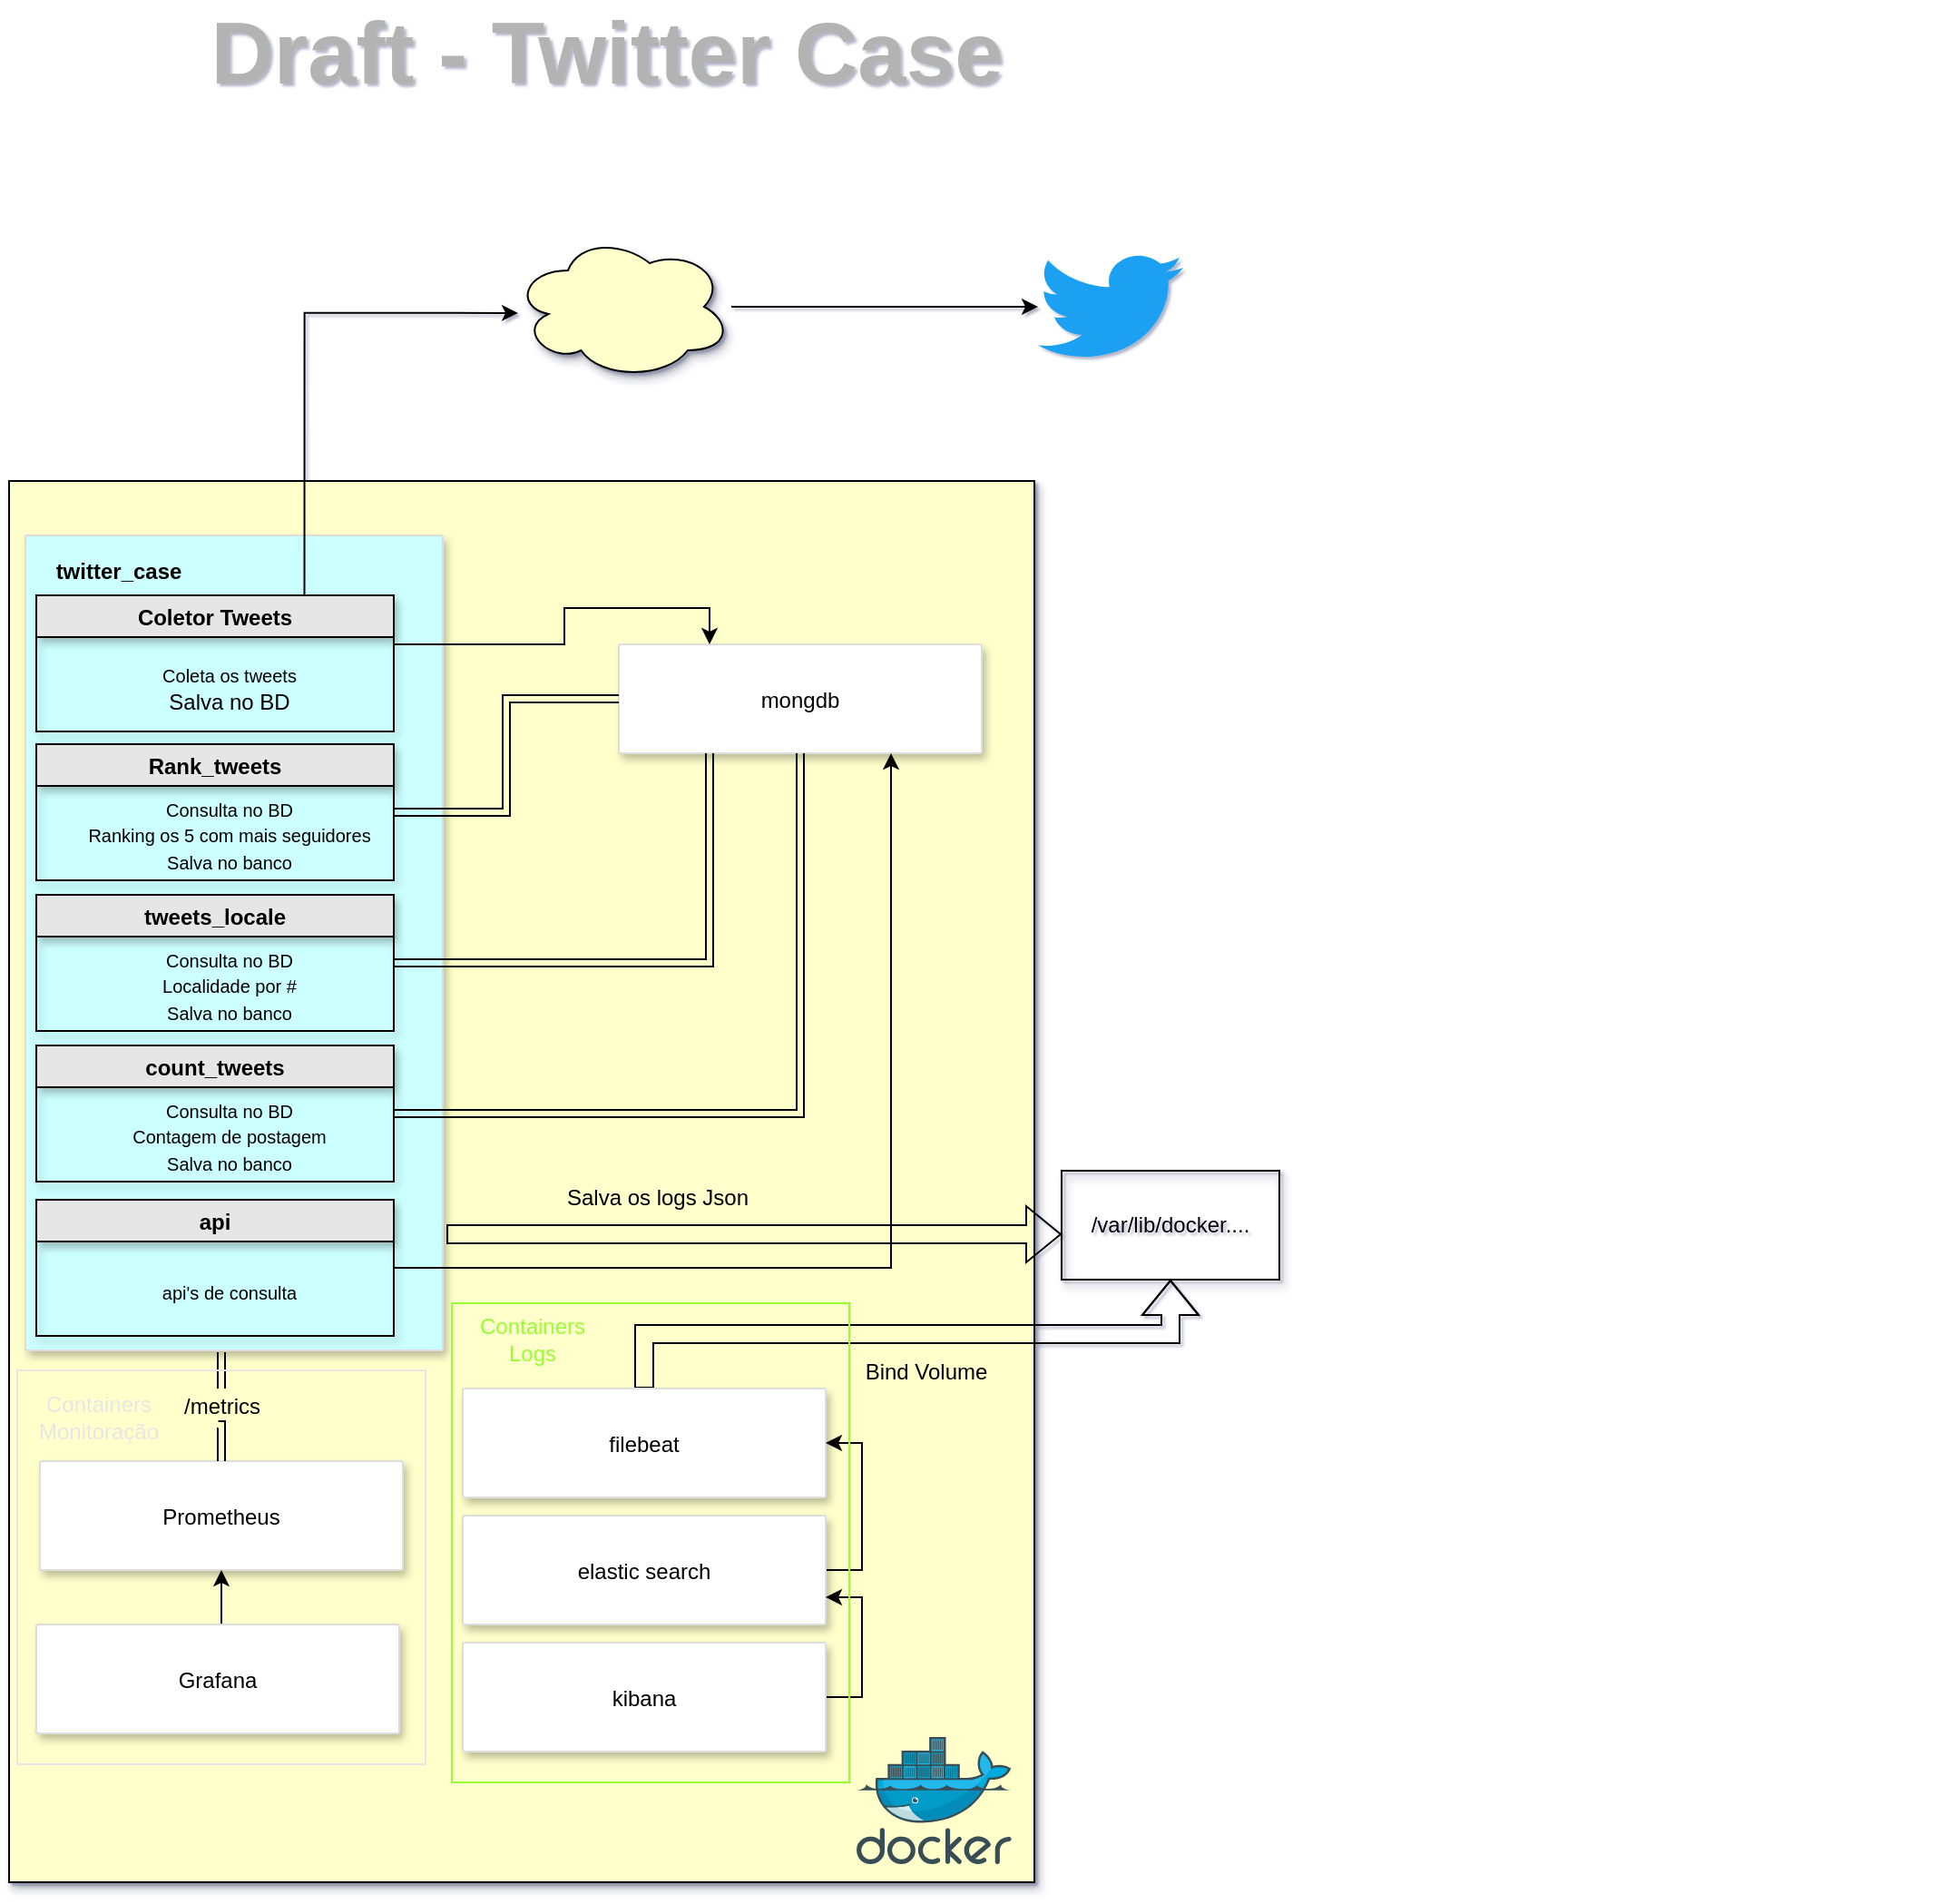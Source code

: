 <mxfile version="13.9.9" type="device"><diagram id="gUNTT9_xt9wTfmK2DoJI" name="Página-1"><mxGraphModel dx="1264" dy="592" grid="0" gridSize="10" guides="1" tooltips="1" connect="1" arrows="1" fold="1" page="1" pageScale="1" pageWidth="827" pageHeight="1169" math="0" shadow="1"><root><mxCell id="0"/><mxCell id="1" parent="0"/><mxCell id="tag8tmoiDIOctGGYg61r-78" value="" style="whiteSpace=wrap;html=1;shadow=1;fillColor=#FFFFCC;" parent="1" vertex="1"><mxGeometry x="92" y="279" width="565" height="772" as="geometry"/></mxCell><mxCell id="tag8tmoiDIOctGGYg61r-50" value="" style="strokeColor=#dddddd;shadow=1;strokeWidth=1;rounded=1;absoluteArcSize=1;arcSize=2;fillColor=#CCFFFF;" parent="1" vertex="1"><mxGeometry x="101" y="309" width="230" height="449" as="geometry"/></mxCell><mxCell id="tag8tmoiDIOctGGYg61r-3" value="" style="aspect=fixed;html=1;points=[];align=center;image;fontSize=12;image=img/lib/mscae/Docker.svg;" parent="1" vertex="1"><mxGeometry x="559" y="971" width="85.37" height="70" as="geometry"/></mxCell><mxCell id="tag8tmoiDIOctGGYg61r-14" value="mongdb" style="strokeColor=#dddddd;shadow=1;strokeWidth=1;rounded=1;absoluteArcSize=1;arcSize=2;fillColor=#FFFFFF;" parent="1" vertex="1"><mxGeometry x="428" y="369" width="200" height="60" as="geometry"/></mxCell><mxCell id="tag8tmoiDIOctGGYg61r-19" value="" style="dashed=0;outlineConnect=0;html=1;align=center;labelPosition=center;verticalLabelPosition=bottom;verticalAlign=top;shape=mxgraph.weblogos.twitter;fillColor=#1DA1F2;strokeColor=none" parent="1" vertex="1"><mxGeometry x="659" y="153" width="80" height="60" as="geometry"/></mxCell><mxCell id="tag8tmoiDIOctGGYg61r-30" style="edgeStyle=orthogonalEdgeStyle;rounded=0;orthogonalLoop=1;jettySize=auto;html=1;" parent="1" source="tag8tmoiDIOctGGYg61r-79" target="tag8tmoiDIOctGGYg61r-19" edge="1"><mxGeometry relative="1" as="geometry"><mxPoint x="522" y="199" as="targetPoint"/><Array as="points"/></mxGeometry></mxCell><mxCell id="tag8tmoiDIOctGGYg61r-75" style="edgeStyle=orthogonalEdgeStyle;rounded=0;orthogonalLoop=1;jettySize=auto;html=1;exitX=0.5;exitY=0;exitDx=0;exitDy=0;entryX=0.5;entryY=1;entryDx=0;entryDy=0;shape=flexArrow;" parent="1" source="tag8tmoiDIOctGGYg61r-36" target="tag8tmoiDIOctGGYg61r-76" edge="1"><mxGeometry relative="1" as="geometry"><mxPoint x="462" y="719" as="targetPoint"/></mxGeometry></mxCell><mxCell id="tag8tmoiDIOctGGYg61r-36" value="filebeat" style="strokeColor=#dddddd;shadow=1;strokeWidth=1;rounded=1;absoluteArcSize=1;arcSize=2;fillColor=#FFFFFF;" parent="1" vertex="1"><mxGeometry x="342" y="779" width="200" height="60" as="geometry"/></mxCell><mxCell id="tag8tmoiDIOctGGYg61r-77" style="edgeStyle=none;rounded=0;orthogonalLoop=1;jettySize=auto;html=1;entryX=0;entryY=0.75;entryDx=0;entryDy=0;shape=flexArrow;" parent="1" edge="1"><mxGeometry relative="1" as="geometry"><mxPoint x="333" y="694" as="sourcePoint"/><mxPoint x="672" y="694" as="targetPoint"/></mxGeometry></mxCell><mxCell id="tag8tmoiDIOctGGYg61r-59" value="&lt;b&gt;twitter_case&lt;/b&gt;" style="text;html=1;align=center;verticalAlign=middle;resizable=0;points=[];autosize=1;" parent="1" vertex="1"><mxGeometry x="107" y="319" width="90" height="20" as="geometry"/></mxCell><mxCell id="tag8tmoiDIOctGGYg61r-65" value="" style="edgeStyle=orthogonalEdgeStyle;rounded=0;orthogonalLoop=1;jettySize=auto;html=1;entryX=0.471;entryY=1;entryDx=0;entryDy=0;entryPerimeter=0;shape=link;" parent="1" source="tag8tmoiDIOctGGYg61r-71" edge="1"><mxGeometry relative="1" as="geometry"><mxPoint x="209.33" y="759" as="targetPoint"/></mxGeometry></mxCell><mxCell id="tag8tmoiDIOctGGYg61r-63" value="Prometheus" style="strokeColor=#dddddd;shadow=1;strokeWidth=1;rounded=1;absoluteArcSize=1;arcSize=2;fillColor=#FFFFFF;" parent="1" vertex="1"><mxGeometry x="109" y="819" width="200" height="60" as="geometry"/></mxCell><mxCell id="tag8tmoiDIOctGGYg61r-70" style="edgeStyle=orthogonalEdgeStyle;rounded=0;orthogonalLoop=1;jettySize=auto;html=1;exitX=0.5;exitY=0;exitDx=0;exitDy=0;entryX=0.5;entryY=1;entryDx=0;entryDy=0;" parent="1" source="tag8tmoiDIOctGGYg61r-64" target="tag8tmoiDIOctGGYg61r-63" edge="1"><mxGeometry relative="1" as="geometry"/></mxCell><mxCell id="tag8tmoiDIOctGGYg61r-64" value="Grafana" style="strokeColor=#dddddd;shadow=1;strokeWidth=1;rounded=1;absoluteArcSize=1;arcSize=2;fillColor=#FFFFFF;" parent="1" vertex="1"><mxGeometry x="107" y="909" width="200" height="60" as="geometry"/></mxCell><mxCell id="tag8tmoiDIOctGGYg61r-110" style="edgeStyle=orthogonalEdgeStyle;rounded=0;orthogonalLoop=1;jettySize=auto;html=1;exitX=1;exitY=0.5;exitDx=0;exitDy=0;entryX=1;entryY=0.5;entryDx=0;entryDy=0;" parent="1" source="tag8tmoiDIOctGGYg61r-68" target="tag8tmoiDIOctGGYg61r-36" edge="1"><mxGeometry relative="1" as="geometry"/></mxCell><mxCell id="tag8tmoiDIOctGGYg61r-68" value="elastic search" style="strokeColor=#dddddd;shadow=1;strokeWidth=1;rounded=1;absoluteArcSize=1;arcSize=2;fillColor=#FFFFFF;" parent="1" vertex="1"><mxGeometry x="342" y="849" width="200" height="60" as="geometry"/></mxCell><mxCell id="tag8tmoiDIOctGGYg61r-111" style="edgeStyle=orthogonalEdgeStyle;rounded=0;orthogonalLoop=1;jettySize=auto;html=1;exitX=1;exitY=0.5;exitDx=0;exitDy=0;entryX=1;entryY=0.75;entryDx=0;entryDy=0;" parent="1" source="tag8tmoiDIOctGGYg61r-69" target="tag8tmoiDIOctGGYg61r-68" edge="1"><mxGeometry relative="1" as="geometry"/></mxCell><mxCell id="tag8tmoiDIOctGGYg61r-69" value="kibana" style="strokeColor=#dddddd;shadow=1;strokeWidth=1;rounded=1;absoluteArcSize=1;arcSize=2;fillColor=#FFFFFF;" parent="1" vertex="1"><mxGeometry x="342" y="919" width="200" height="60" as="geometry"/></mxCell><mxCell id="tag8tmoiDIOctGGYg61r-71" value="/metrics" style="text;html=1;align=center;verticalAlign=middle;resizable=0;points=[];autosize=1;" parent="1" vertex="1"><mxGeometry x="179" y="779" width="60" height="20" as="geometry"/></mxCell><mxCell id="tag8tmoiDIOctGGYg61r-72" value="" style="edgeStyle=orthogonalEdgeStyle;rounded=0;orthogonalLoop=1;jettySize=auto;html=1;entryX=0.471;entryY=1;entryDx=0;entryDy=0;entryPerimeter=0;shape=link;" parent="1" source="tag8tmoiDIOctGGYg61r-63" target="tag8tmoiDIOctGGYg61r-71" edge="1"><mxGeometry relative="1" as="geometry"><mxPoint x="209" y="819" as="sourcePoint"/><mxPoint x="209.33" y="759" as="targetPoint"/></mxGeometry></mxCell><mxCell id="tag8tmoiDIOctGGYg61r-76" value="/var/lib/docker...." style="whiteSpace=wrap;html=1;shadow=1;fillColor=none;" parent="1" vertex="1"><mxGeometry x="672" y="659" width="120" height="60" as="geometry"/></mxCell><mxCell id="tag8tmoiDIOctGGYg61r-79" value="" style="ellipse;shape=cloud;whiteSpace=wrap;html=1;shadow=1;fillColor=#FFFFCC;" parent="1" vertex="1"><mxGeometry x="370" y="143" width="120" height="80" as="geometry"/></mxCell><mxCell id="tag8tmoiDIOctGGYg61r-83" value="&lt;div&gt;&lt;br&gt;&lt;/div&gt;&lt;div&gt;&lt;br&gt;&lt;/div&gt;" style="text;html=1;align=center;verticalAlign=middle;resizable=0;points=[];autosize=1;" parent="1" vertex="1"><mxGeometry x="1141" y="234" width="10" height="31" as="geometry"/></mxCell><mxCell id="tag8tmoiDIOctGGYg61r-108" style="edgeStyle=orthogonalEdgeStyle;shape=link;rounded=0;orthogonalLoop=1;jettySize=auto;html=1;exitX=1;exitY=0.5;exitDx=0;exitDy=0;entryX=0.5;entryY=1;entryDx=0;entryDy=0;" parent="1" source="tag8tmoiDIOctGGYg61r-95" target="tag8tmoiDIOctGGYg61r-14" edge="1"><mxGeometry relative="1" as="geometry"/></mxCell><mxCell id="tag8tmoiDIOctGGYg61r-95" value="count_tweets" style="swimlane;shadow=1;fillColor=#E6E6E6;startSize=23;" parent="1" vertex="1"><mxGeometry x="107" y="590" width="197" height="75" as="geometry"><mxRectangle x="769" y="483" width="83" height="23" as="alternateBounds"/></mxGeometry></mxCell><mxCell id="tag8tmoiDIOctGGYg61r-93" value="&lt;font style=&quot;font-size: 10px&quot;&gt;Consulta no BD&lt;br&gt;Contagem de postagem&lt;br&gt;Salva no banco&lt;/font&gt;" style="text;html=1;align=center;verticalAlign=middle;resizable=0;points=[];autosize=1;" parent="tag8tmoiDIOctGGYg61r-95" vertex="1"><mxGeometry x="48" y="25" width="116" height="50" as="geometry"/></mxCell><mxCell id="tag8tmoiDIOctGGYg61r-109" style="edgeStyle=orthogonalEdgeStyle;rounded=0;orthogonalLoop=1;jettySize=auto;html=1;exitX=1;exitY=0.5;exitDx=0;exitDy=0;entryX=0.75;entryY=1;entryDx=0;entryDy=0;" parent="1" source="tag8tmoiDIOctGGYg61r-96" target="tag8tmoiDIOctGGYg61r-14" edge="1"><mxGeometry relative="1" as="geometry"/></mxCell><mxCell id="tag8tmoiDIOctGGYg61r-96" value="api" style="swimlane;shadow=1;fillColor=#E6E6E6;startSize=23;" parent="1" vertex="1"><mxGeometry x="107" y="675" width="197" height="75" as="geometry"><mxRectangle x="769" y="483" width="83" height="23" as="alternateBounds"/></mxGeometry></mxCell><mxCell id="tag8tmoiDIOctGGYg61r-97" value="&lt;span style=&quot;font-size: 10px&quot;&gt;api's de consulta&lt;/span&gt;" style="text;html=1;align=center;verticalAlign=middle;resizable=0;points=[];autosize=1;" parent="tag8tmoiDIOctGGYg61r-96" vertex="1"><mxGeometry x="64" y="41" width="84" height="19" as="geometry"/></mxCell><mxCell id="tag8tmoiDIOctGGYg61r-107" style="edgeStyle=orthogonalEdgeStyle;shape=link;rounded=0;orthogonalLoop=1;jettySize=auto;html=1;exitX=1;exitY=0.5;exitDx=0;exitDy=0;entryX=0.25;entryY=1;entryDx=0;entryDy=0;" parent="1" source="tag8tmoiDIOctGGYg61r-98" target="tag8tmoiDIOctGGYg61r-14" edge="1"><mxGeometry relative="1" as="geometry"/></mxCell><mxCell id="tag8tmoiDIOctGGYg61r-98" value="tweets_locale" style="swimlane;shadow=1;fillColor=#E6E6E6;startSize=23;" parent="1" vertex="1"><mxGeometry x="107" y="507" width="197" height="75" as="geometry"><mxRectangle x="769" y="483" width="83" height="23" as="alternateBounds"/></mxGeometry></mxCell><mxCell id="tag8tmoiDIOctGGYg61r-99" value="&lt;font style=&quot;font-size: 10px&quot;&gt;Consulta no BD&lt;br&gt;Localidade por #&lt;br&gt;Salva no banco&lt;/font&gt;" style="text;html=1;align=center;verticalAlign=middle;resizable=0;points=[];autosize=1;" parent="tag8tmoiDIOctGGYg61r-98" vertex="1"><mxGeometry x="64" y="25" width="84" height="50" as="geometry"/></mxCell><mxCell id="tag8tmoiDIOctGGYg61r-104" style="edgeStyle=orthogonalEdgeStyle;rounded=0;orthogonalLoop=1;jettySize=auto;html=1;exitX=0.75;exitY=0;exitDx=0;exitDy=0;entryX=0.021;entryY=0.543;entryDx=0;entryDy=0;entryPerimeter=0;" parent="1" source="tag8tmoiDIOctGGYg61r-100" target="tag8tmoiDIOctGGYg61r-79" edge="1"><mxGeometry relative="1" as="geometry"><mxPoint x="340.571" y="187.571" as="targetPoint"/><Array as="points"><mxPoint x="255" y="186"/></Array></mxGeometry></mxCell><mxCell id="tag8tmoiDIOctGGYg61r-105" style="edgeStyle=orthogonalEdgeStyle;rounded=0;orthogonalLoop=1;jettySize=auto;html=1;exitX=1;exitY=0.5;exitDx=0;exitDy=0;entryX=0.25;entryY=0;entryDx=0;entryDy=0;" parent="1" source="tag8tmoiDIOctGGYg61r-100" target="tag8tmoiDIOctGGYg61r-14" edge="1"><mxGeometry relative="1" as="geometry"><Array as="points"><mxPoint x="304" y="369"/><mxPoint x="398" y="369"/><mxPoint x="398" y="349"/><mxPoint x="478" y="349"/></Array></mxGeometry></mxCell><mxCell id="tag8tmoiDIOctGGYg61r-100" value="Coletor Tweets" style="swimlane;shadow=1;fillColor=#E6E6E6;startSize=23;" parent="1" vertex="1"><mxGeometry x="107" y="342" width="197" height="75" as="geometry"><mxRectangle x="835" y="374" width="83" height="23" as="alternateBounds"/></mxGeometry></mxCell><mxCell id="tag8tmoiDIOctGGYg61r-101" value="&lt;span style=&quot;font-size: 10px&quot;&gt;Coleta os tweets&lt;br&gt;&lt;/span&gt;Salva no BD" style="text;html=1;align=center;verticalAlign=middle;resizable=0;points=[];autosize=1;" parent="tag8tmoiDIOctGGYg61r-100" vertex="1"><mxGeometry x="64" y="34" width="84" height="33" as="geometry"/></mxCell><mxCell id="tag8tmoiDIOctGGYg61r-106" style="edgeStyle=orthogonalEdgeStyle;rounded=0;orthogonalLoop=1;jettySize=auto;html=1;exitX=1;exitY=0.5;exitDx=0;exitDy=0;entryX=0;entryY=0.5;entryDx=0;entryDy=0;shape=link;" parent="1" source="tag8tmoiDIOctGGYg61r-102" target="tag8tmoiDIOctGGYg61r-14" edge="1"><mxGeometry relative="1" as="geometry"/></mxCell><mxCell id="tag8tmoiDIOctGGYg61r-102" value="Rank_tweets" style="swimlane;shadow=1;fillColor=#E6E6E6;startSize=23;" parent="1" vertex="1"><mxGeometry x="107" y="424" width="197" height="75" as="geometry"><mxRectangle x="840" y="459" width="83" height="23" as="alternateBounds"/></mxGeometry></mxCell><mxCell id="tag8tmoiDIOctGGYg61r-103" value="&lt;font style=&quot;font-size: 10px&quot;&gt;Consulta no BD&lt;br&gt;Ranking os 5 com mais seguidores&lt;br&gt;Salva no banco&lt;/font&gt;" style="text;html=1;align=center;verticalAlign=middle;resizable=0;points=[];autosize=1;" parent="tag8tmoiDIOctGGYg61r-102" vertex="1"><mxGeometry x="23" y="25" width="166" height="50" as="geometry"/></mxCell><mxCell id="tag8tmoiDIOctGGYg61r-112" value="Salva os logs Json" style="text;html=1;align=center;verticalAlign=middle;resizable=0;points=[];autosize=1;" parent="1" vertex="1"><mxGeometry x="394" y="665" width="110" height="18" as="geometry"/></mxCell><mxCell id="tag8tmoiDIOctGGYg61r-114" value="Bind Volume" style="text;html=1;align=center;verticalAlign=middle;resizable=0;points=[];autosize=1;" parent="1" vertex="1"><mxGeometry x="558" y="761" width="77" height="18" as="geometry"/></mxCell><mxCell id="tag8tmoiDIOctGGYg61r-118" value="" style="whiteSpace=wrap;html=1;shadow=0;fillColor=none;strokeColor=#E6E6E6;" parent="1" vertex="1"><mxGeometry x="96.5" y="769" width="225" height="217" as="geometry"/></mxCell><mxCell id="tag8tmoiDIOctGGYg61r-120" value="&lt;font color=&quot;#e6e6e6&quot;&gt;Containers &lt;br&gt;Monitoração&lt;/font&gt;" style="text;html=1;align=center;verticalAlign=middle;resizable=0;points=[];autosize=1;strokeColor=none;" parent="1" vertex="1"><mxGeometry x="103" y="779" width="76" height="31" as="geometry"/></mxCell><mxCell id="tag8tmoiDIOctGGYg61r-127" value="" style="whiteSpace=wrap;html=1;shadow=0;fillColor=none;strokeColor=#99FF33;" parent="1" vertex="1"><mxGeometry x="336" y="732" width="219" height="264" as="geometry"/></mxCell><mxCell id="tag8tmoiDIOctGGYg61r-128" value="&lt;font color=&quot;#99ff33&quot;&gt;Containers &lt;br&gt;Logs&lt;/font&gt;" style="text;html=1;align=center;verticalAlign=middle;resizable=0;points=[];autosize=1;strokeColor=none;" parent="1" vertex="1"><mxGeometry x="346" y="736" width="68" height="31" as="geometry"/></mxCell><mxCell id="1_Hqk_u1adcA3q_g8Nzr-1" value="&lt;font style=&quot;font-size: 48px&quot; color=&quot;#b3b3b3&quot;&gt;&lt;b&gt;Draft - Twitter Case&lt;/b&gt;&lt;/font&gt;" style="text;html=1;align=center;verticalAlign=middle;resizable=0;points=[];autosize=1;shadow=0;" vertex="1" parent="1"><mxGeometry x="197" y="28" width="447" height="30" as="geometry"/></mxCell></root></mxGraphModel></diagram></mxfile>